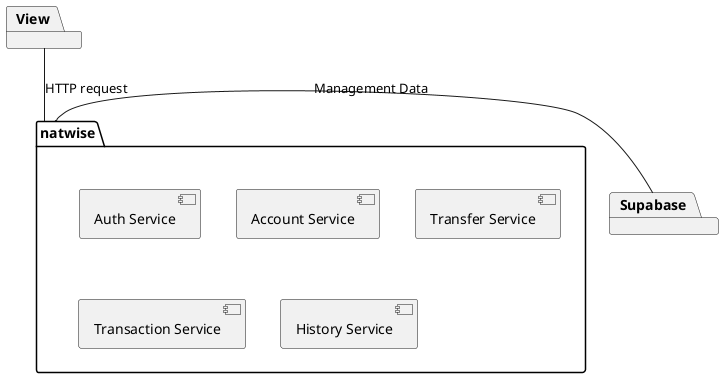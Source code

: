 @startuml LogicalView

package View {
}

package natwise {
component "Auth Service" as authService
component "Account Service" as accountService
component "Transfer Service" as transferService
component "Transaction Service" as transactionService
component "History Service" as historyService
}

package Supabase {
}

View -- natwise : HTTP request
natwise - Supabase: Management Data

@enduml
